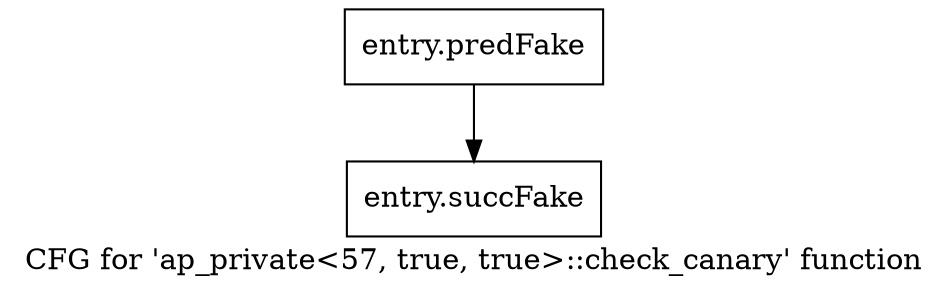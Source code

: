 digraph "CFG for 'ap_private\<57, true, true\>::check_canary' function" {
	label="CFG for 'ap_private\<57, true, true\>::check_canary' function";

	Node0x3ccbc20 [shape=record,filename="",linenumber="",label="{entry.predFake}"];
	Node0x3ccbc20 -> Node0x3eac6f0[ callList="" memoryops="" filename="/tools/Xilinx/Vitis_HLS/2022.1/include/etc/ap_private.h" execusionnum="22400"];
	Node0x3eac6f0 [shape=record,filename="/tools/Xilinx/Vitis_HLS/2022.1/include/etc/ap_private.h",linenumber="1430",label="{entry.succFake}"];
}
